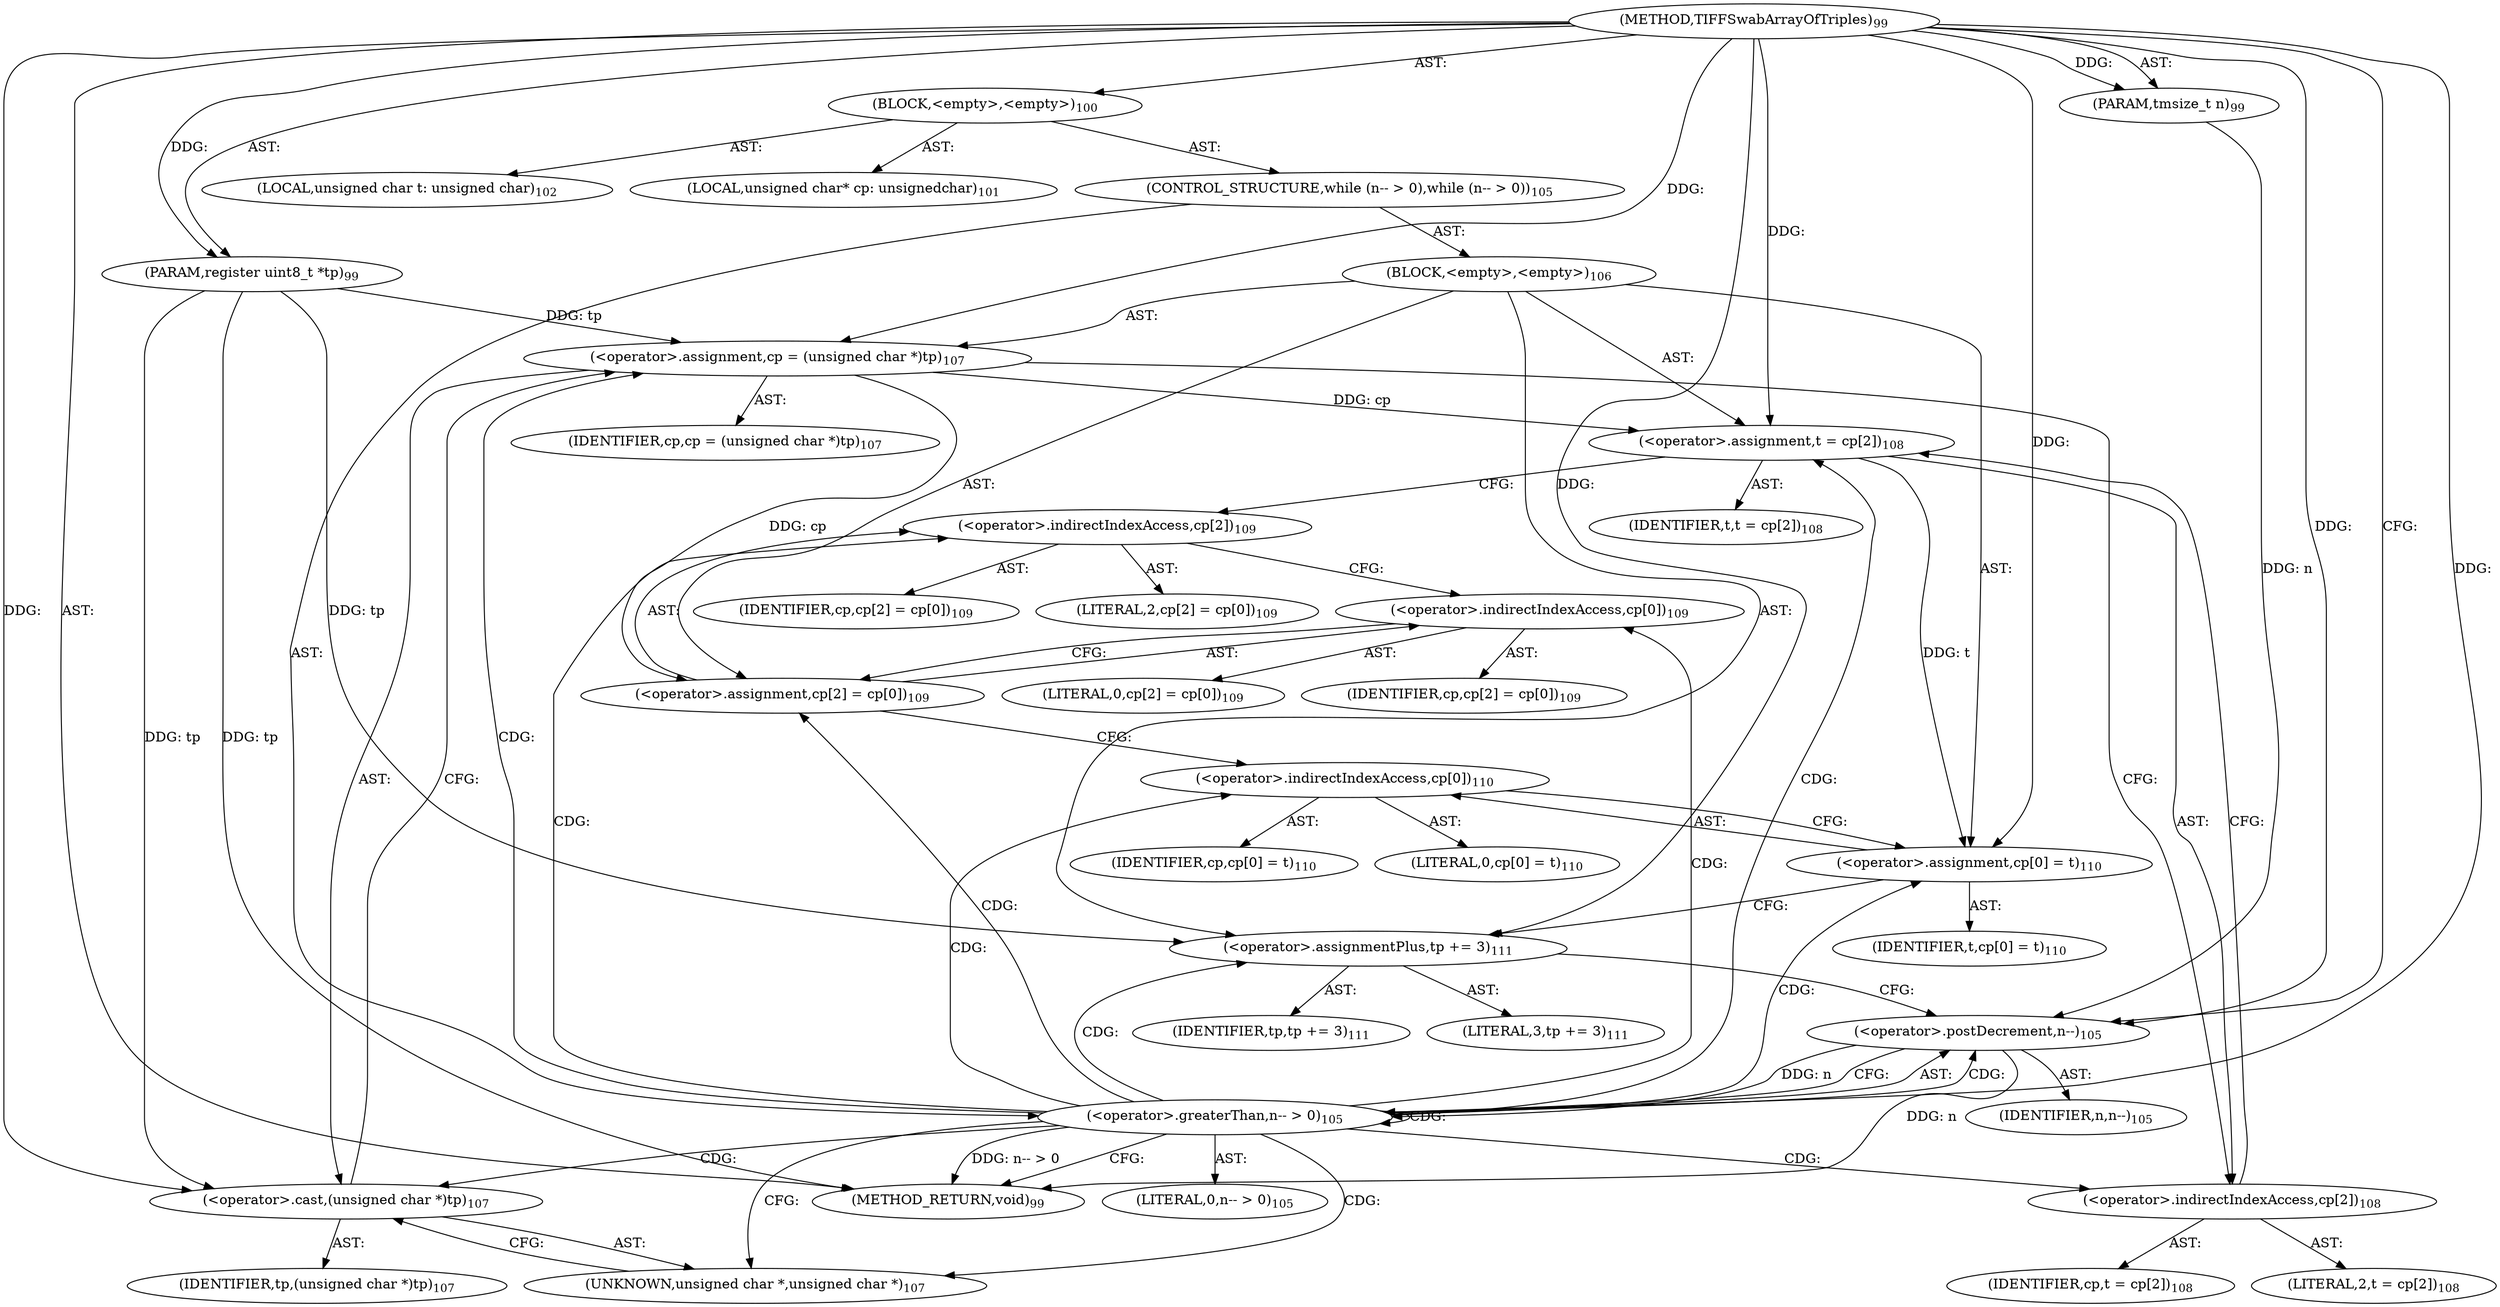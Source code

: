 digraph "TIFFSwabArrayOfTriples" {  
"34491" [label = <(METHOD,TIFFSwabArrayOfTriples)<SUB>99</SUB>> ]
"34492" [label = <(PARAM,register uint8_t *tp)<SUB>99</SUB>> ]
"34493" [label = <(PARAM,tmsize_t n)<SUB>99</SUB>> ]
"34494" [label = <(BLOCK,&lt;empty&gt;,&lt;empty&gt;)<SUB>100</SUB>> ]
"34495" [label = <(LOCAL,unsigned char* cp: unsignedchar)<SUB>101</SUB>> ]
"34496" [label = <(LOCAL,unsigned char t: unsigned char)<SUB>102</SUB>> ]
"34497" [label = <(CONTROL_STRUCTURE,while (n-- &gt; 0),while (n-- &gt; 0))<SUB>105</SUB>> ]
"34498" [label = <(&lt;operator&gt;.greaterThan,n-- &gt; 0)<SUB>105</SUB>> ]
"34499" [label = <(&lt;operator&gt;.postDecrement,n--)<SUB>105</SUB>> ]
"34500" [label = <(IDENTIFIER,n,n--)<SUB>105</SUB>> ]
"34501" [label = <(LITERAL,0,n-- &gt; 0)<SUB>105</SUB>> ]
"34502" [label = <(BLOCK,&lt;empty&gt;,&lt;empty&gt;)<SUB>106</SUB>> ]
"34503" [label = <(&lt;operator&gt;.assignment,cp = (unsigned char *)tp)<SUB>107</SUB>> ]
"34504" [label = <(IDENTIFIER,cp,cp = (unsigned char *)tp)<SUB>107</SUB>> ]
"34505" [label = <(&lt;operator&gt;.cast,(unsigned char *)tp)<SUB>107</SUB>> ]
"34506" [label = <(UNKNOWN,unsigned char *,unsigned char *)<SUB>107</SUB>> ]
"34507" [label = <(IDENTIFIER,tp,(unsigned char *)tp)<SUB>107</SUB>> ]
"34508" [label = <(&lt;operator&gt;.assignment,t = cp[2])<SUB>108</SUB>> ]
"34509" [label = <(IDENTIFIER,t,t = cp[2])<SUB>108</SUB>> ]
"34510" [label = <(&lt;operator&gt;.indirectIndexAccess,cp[2])<SUB>108</SUB>> ]
"34511" [label = <(IDENTIFIER,cp,t = cp[2])<SUB>108</SUB>> ]
"34512" [label = <(LITERAL,2,t = cp[2])<SUB>108</SUB>> ]
"34513" [label = <(&lt;operator&gt;.assignment,cp[2] = cp[0])<SUB>109</SUB>> ]
"34514" [label = <(&lt;operator&gt;.indirectIndexAccess,cp[2])<SUB>109</SUB>> ]
"34515" [label = <(IDENTIFIER,cp,cp[2] = cp[0])<SUB>109</SUB>> ]
"34516" [label = <(LITERAL,2,cp[2] = cp[0])<SUB>109</SUB>> ]
"34517" [label = <(&lt;operator&gt;.indirectIndexAccess,cp[0])<SUB>109</SUB>> ]
"34518" [label = <(IDENTIFIER,cp,cp[2] = cp[0])<SUB>109</SUB>> ]
"34519" [label = <(LITERAL,0,cp[2] = cp[0])<SUB>109</SUB>> ]
"34520" [label = <(&lt;operator&gt;.assignment,cp[0] = t)<SUB>110</SUB>> ]
"34521" [label = <(&lt;operator&gt;.indirectIndexAccess,cp[0])<SUB>110</SUB>> ]
"34522" [label = <(IDENTIFIER,cp,cp[0] = t)<SUB>110</SUB>> ]
"34523" [label = <(LITERAL,0,cp[0] = t)<SUB>110</SUB>> ]
"34524" [label = <(IDENTIFIER,t,cp[0] = t)<SUB>110</SUB>> ]
"34525" [label = <(&lt;operator&gt;.assignmentPlus,tp += 3)<SUB>111</SUB>> ]
"34526" [label = <(IDENTIFIER,tp,tp += 3)<SUB>111</SUB>> ]
"34527" [label = <(LITERAL,3,tp += 3)<SUB>111</SUB>> ]
"34528" [label = <(METHOD_RETURN,void)<SUB>99</SUB>> ]
  "34491" -> "34492"  [ label = "AST: "] 
  "34491" -> "34493"  [ label = "AST: "] 
  "34491" -> "34494"  [ label = "AST: "] 
  "34491" -> "34528"  [ label = "AST: "] 
  "34494" -> "34495"  [ label = "AST: "] 
  "34494" -> "34496"  [ label = "AST: "] 
  "34494" -> "34497"  [ label = "AST: "] 
  "34497" -> "34498"  [ label = "AST: "] 
  "34497" -> "34502"  [ label = "AST: "] 
  "34498" -> "34499"  [ label = "AST: "] 
  "34498" -> "34501"  [ label = "AST: "] 
  "34499" -> "34500"  [ label = "AST: "] 
  "34502" -> "34503"  [ label = "AST: "] 
  "34502" -> "34508"  [ label = "AST: "] 
  "34502" -> "34513"  [ label = "AST: "] 
  "34502" -> "34520"  [ label = "AST: "] 
  "34502" -> "34525"  [ label = "AST: "] 
  "34503" -> "34504"  [ label = "AST: "] 
  "34503" -> "34505"  [ label = "AST: "] 
  "34505" -> "34506"  [ label = "AST: "] 
  "34505" -> "34507"  [ label = "AST: "] 
  "34508" -> "34509"  [ label = "AST: "] 
  "34508" -> "34510"  [ label = "AST: "] 
  "34510" -> "34511"  [ label = "AST: "] 
  "34510" -> "34512"  [ label = "AST: "] 
  "34513" -> "34514"  [ label = "AST: "] 
  "34513" -> "34517"  [ label = "AST: "] 
  "34514" -> "34515"  [ label = "AST: "] 
  "34514" -> "34516"  [ label = "AST: "] 
  "34517" -> "34518"  [ label = "AST: "] 
  "34517" -> "34519"  [ label = "AST: "] 
  "34520" -> "34521"  [ label = "AST: "] 
  "34520" -> "34524"  [ label = "AST: "] 
  "34521" -> "34522"  [ label = "AST: "] 
  "34521" -> "34523"  [ label = "AST: "] 
  "34525" -> "34526"  [ label = "AST: "] 
  "34525" -> "34527"  [ label = "AST: "] 
  "34498" -> "34528"  [ label = "CFG: "] 
  "34498" -> "34506"  [ label = "CFG: "] 
  "34499" -> "34498"  [ label = "CFG: "] 
  "34503" -> "34510"  [ label = "CFG: "] 
  "34508" -> "34514"  [ label = "CFG: "] 
  "34513" -> "34521"  [ label = "CFG: "] 
  "34520" -> "34525"  [ label = "CFG: "] 
  "34525" -> "34499"  [ label = "CFG: "] 
  "34505" -> "34503"  [ label = "CFG: "] 
  "34510" -> "34508"  [ label = "CFG: "] 
  "34514" -> "34517"  [ label = "CFG: "] 
  "34517" -> "34513"  [ label = "CFG: "] 
  "34521" -> "34520"  [ label = "CFG: "] 
  "34506" -> "34505"  [ label = "CFG: "] 
  "34491" -> "34499"  [ label = "CFG: "] 
  "34492" -> "34528"  [ label = "DDG: tp"] 
  "34499" -> "34528"  [ label = "DDG: n"] 
  "34498" -> "34528"  [ label = "DDG: n-- &gt; 0"] 
  "34491" -> "34492"  [ label = "DDG: "] 
  "34491" -> "34493"  [ label = "DDG: "] 
  "34499" -> "34498"  [ label = "DDG: n"] 
  "34491" -> "34498"  [ label = "DDG: "] 
  "34492" -> "34503"  [ label = "DDG: tp"] 
  "34491" -> "34503"  [ label = "DDG: "] 
  "34503" -> "34508"  [ label = "DDG: cp"] 
  "34503" -> "34513"  [ label = "DDG: cp"] 
  "34508" -> "34520"  [ label = "DDG: t"] 
  "34491" -> "34520"  [ label = "DDG: "] 
  "34491" -> "34525"  [ label = "DDG: "] 
  "34493" -> "34499"  [ label = "DDG: n"] 
  "34491" -> "34499"  [ label = "DDG: "] 
  "34491" -> "34508"  [ label = "DDG: "] 
  "34492" -> "34525"  [ label = "DDG: tp"] 
  "34492" -> "34505"  [ label = "DDG: tp"] 
  "34491" -> "34505"  [ label = "DDG: "] 
  "34498" -> "34505"  [ label = "CDG: "] 
  "34498" -> "34513"  [ label = "CDG: "] 
  "34498" -> "34499"  [ label = "CDG: "] 
  "34498" -> "34520"  [ label = "CDG: "] 
  "34498" -> "34514"  [ label = "CDG: "] 
  "34498" -> "34503"  [ label = "CDG: "] 
  "34498" -> "34521"  [ label = "CDG: "] 
  "34498" -> "34506"  [ label = "CDG: "] 
  "34498" -> "34498"  [ label = "CDG: "] 
  "34498" -> "34517"  [ label = "CDG: "] 
  "34498" -> "34508"  [ label = "CDG: "] 
  "34498" -> "34510"  [ label = "CDG: "] 
  "34498" -> "34525"  [ label = "CDG: "] 
}
